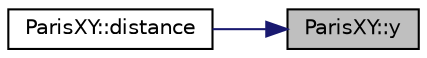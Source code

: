 digraph "ParisXY::y"
{
 // LATEX_PDF_SIZE
  edge [fontname="Helvetica",fontsize="10",labelfontname="Helvetica",labelfontsize="10"];
  node [fontname="Helvetica",fontsize="10",shape=record];
  rankdir="RL";
  Node1 [label="ParisXY::y",height=0.2,width=0.4,color="black", fillcolor="grey75", style="filled", fontcolor="black",tooltip=" "];
  Node1 -> Node2 [dir="back",color="midnightblue",fontsize="10",style="solid",fontname="Helvetica"];
  Node2 [label="ParisXY::distance",height=0.2,width=0.4,color="black", fillcolor="white", style="filled",URL="$class_paris_x_y.html#a955a78d00e21b9b1d18ae14bab35a603",tooltip=" "];
}
